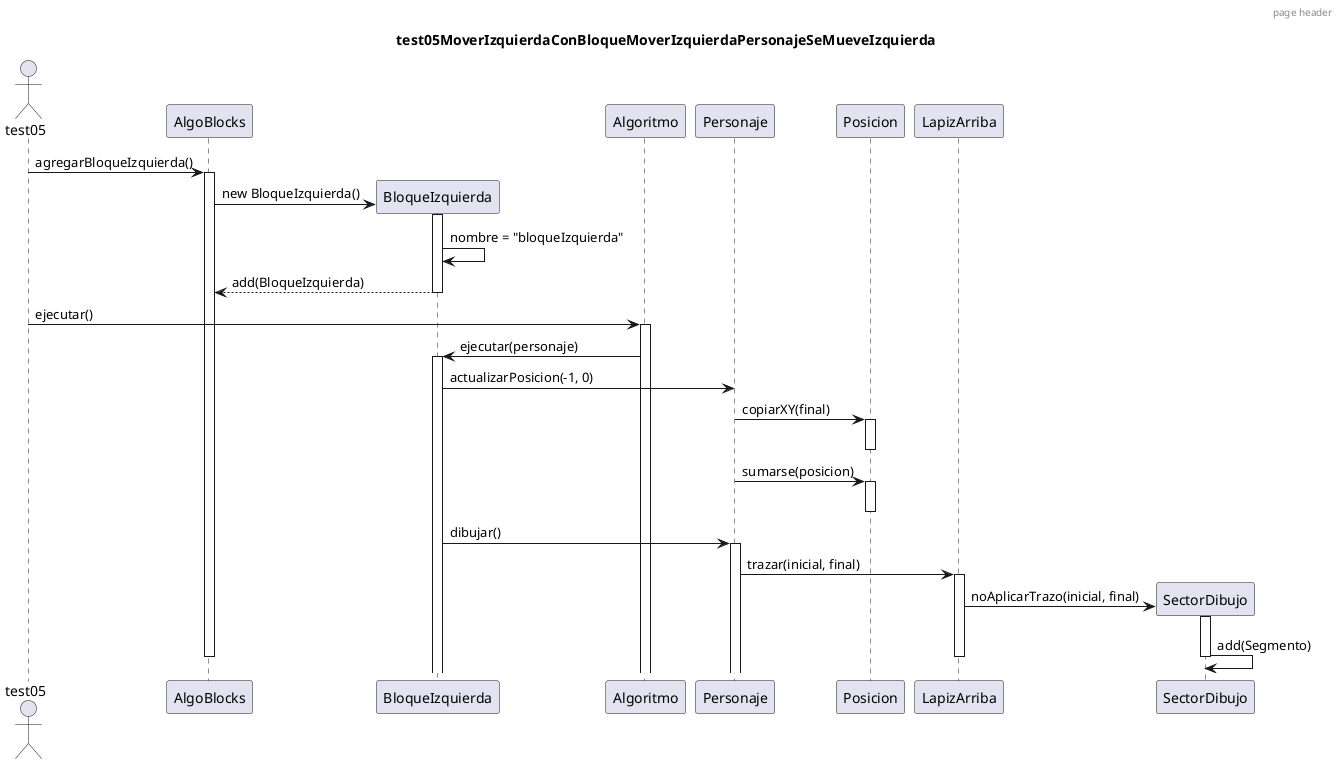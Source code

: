 @startuml

header page header
title test05MoverIzquierdaConBloqueMoverIzquierdaPersonajeSeMueveIzquierda
actor test05

test05 -> AlgoBlocks: agregarBloqueIzquierda()
activate AlgoBlocks
create BloqueIzquierda
AlgoBlocks -> BloqueIzquierda: new BloqueIzquierda()
activate BloqueIzquierda
BloqueIzquierda -> BloqueIzquierda: nombre = "bloqueIzquierda"
BloqueIzquierda --> AlgoBlocks: add(BloqueIzquierda)
deactivate BloqueIzquierda
test05 -> Algoritmo: ejecutar()
activate Algoritmo
Algoritmo -> BloqueIzquierda: ejecutar(personaje)
activate BloqueIzquierda
BloqueIzquierda -> Personaje: actualizarPosicion(-1, 0)
Personaje -> Posicion: copiarXY(final)
activate Posicion
deactivate Posicion
Personaje -> Posicion: sumarse(posicion)
activate Posicion
deactivate Posicion
BloqueIzquierda -> Personaje: dibujar()
activate Personaje
Personaje -> LapizArriba: trazar(inicial, final)
activate LapizArriba
create SectorDibujo
LapizArriba -> SectorDibujo: noAplicarTrazo(inicial, final)
activate SectorDibujo
SectorDibujo -> SectorDibujo: add(Segmento)
deactivate SectorDibujo
deactivate LapizArriba
deactivate AlgoBlocks



@enduml